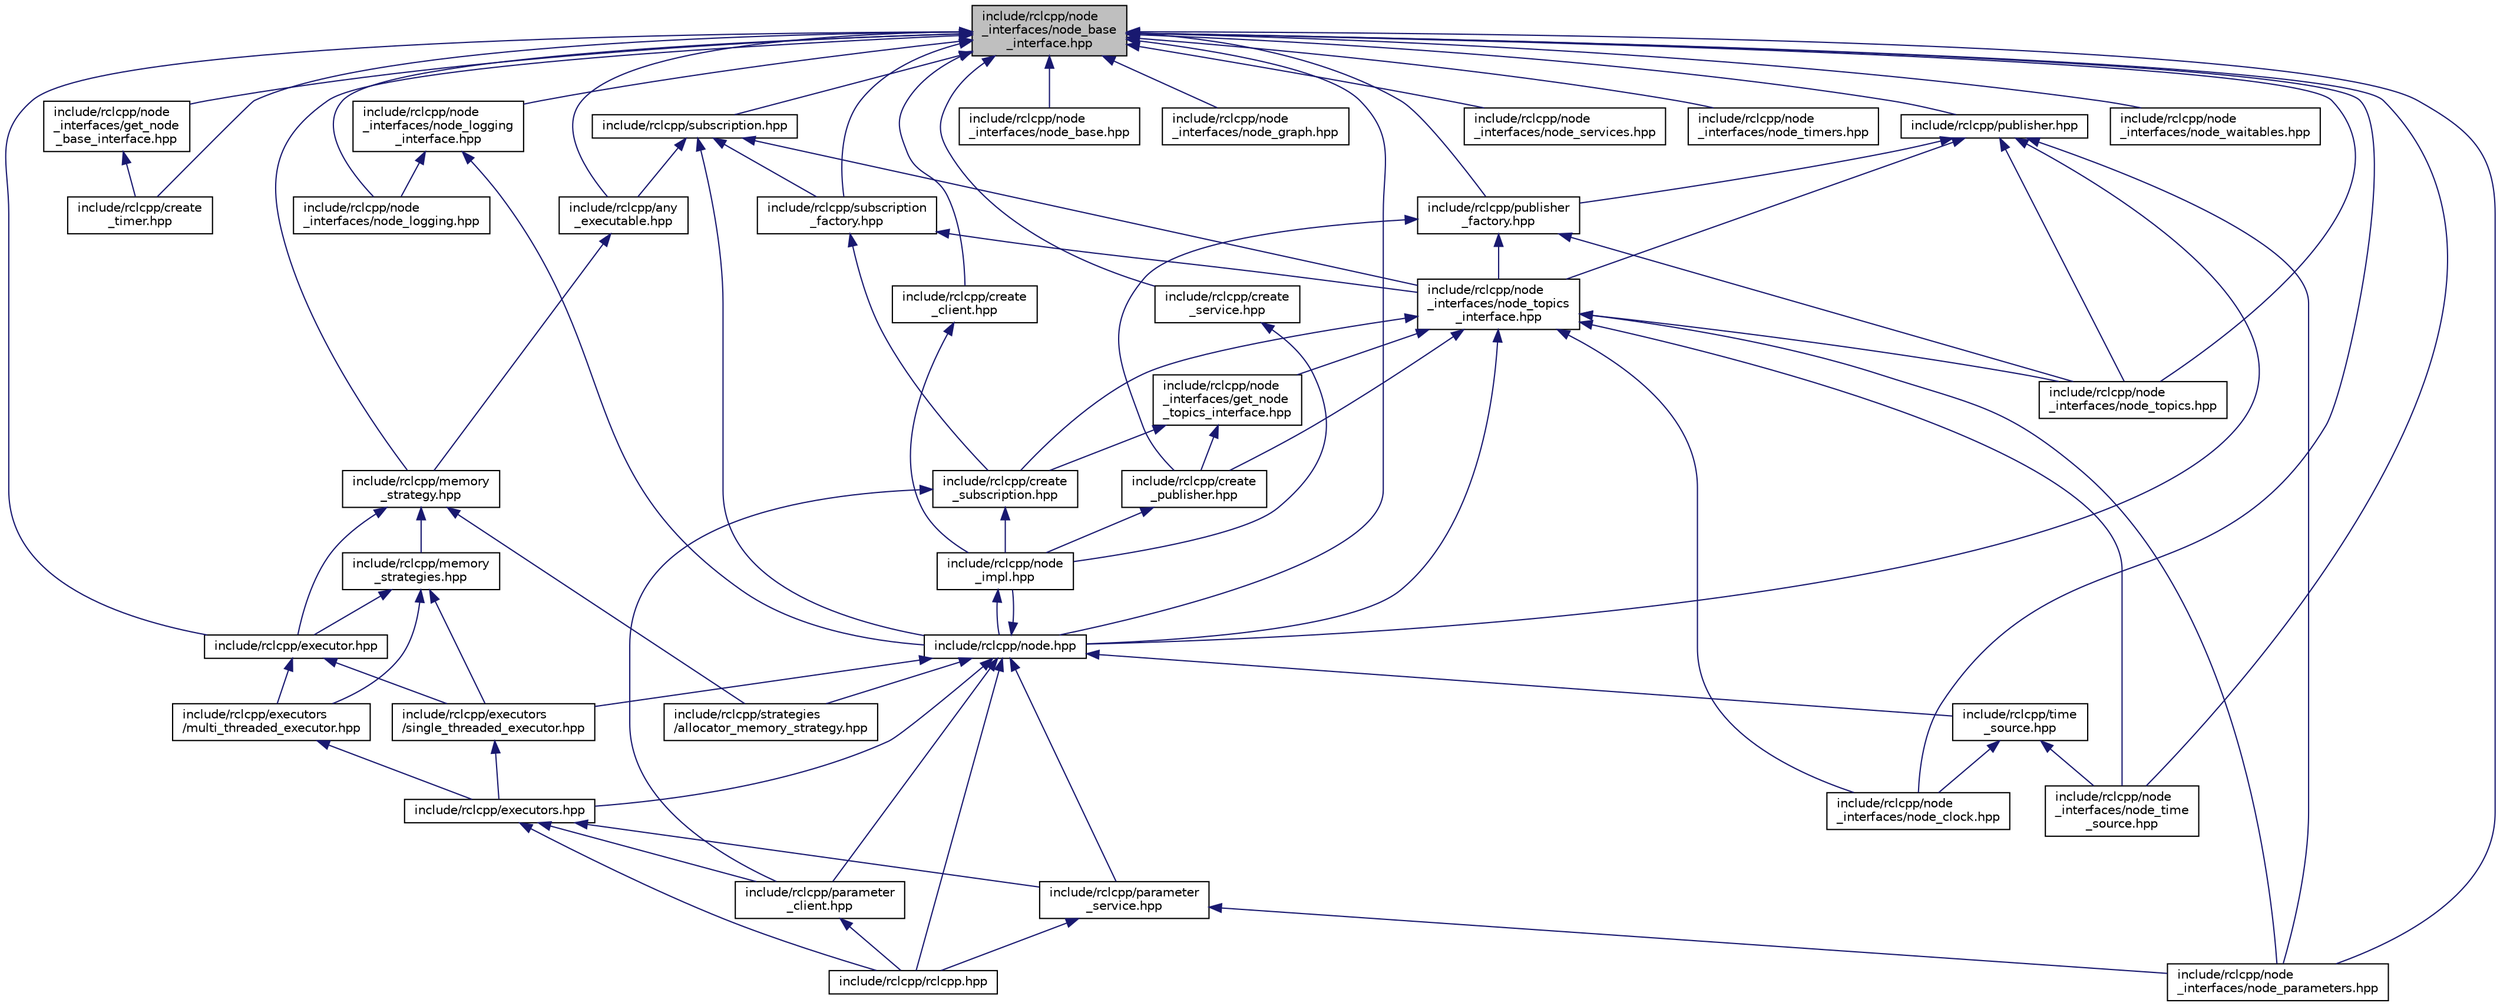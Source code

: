 digraph "include/rclcpp/node_interfaces/node_base_interface.hpp"
{
  edge [fontname="Helvetica",fontsize="10",labelfontname="Helvetica",labelfontsize="10"];
  node [fontname="Helvetica",fontsize="10",shape=record];
  Node123 [label="include/rclcpp/node\l_interfaces/node_base\l_interface.hpp",height=0.2,width=0.4,color="black", fillcolor="grey75", style="filled", fontcolor="black"];
  Node123 -> Node124 [dir="back",color="midnightblue",fontsize="10",style="solid",fontname="Helvetica"];
  Node124 [label="include/rclcpp/any\l_executable.hpp",height=0.2,width=0.4,color="black", fillcolor="white", style="filled",URL="$any__executable_8hpp.html"];
  Node124 -> Node125 [dir="back",color="midnightblue",fontsize="10",style="solid",fontname="Helvetica"];
  Node125 [label="include/rclcpp/memory\l_strategy.hpp",height=0.2,width=0.4,color="black", fillcolor="white", style="filled",URL="$memory__strategy_8hpp.html"];
  Node125 -> Node126 [dir="back",color="midnightblue",fontsize="10",style="solid",fontname="Helvetica"];
  Node126 [label="include/rclcpp/executor.hpp",height=0.2,width=0.4,color="black", fillcolor="white", style="filled",URL="$executor_8hpp.html"];
  Node126 -> Node127 [dir="back",color="midnightblue",fontsize="10",style="solid",fontname="Helvetica"];
  Node127 [label="include/rclcpp/executors\l/multi_threaded_executor.hpp",height=0.2,width=0.4,color="black", fillcolor="white", style="filled",URL="$multi__threaded__executor_8hpp.html"];
  Node127 -> Node128 [dir="back",color="midnightblue",fontsize="10",style="solid",fontname="Helvetica"];
  Node128 [label="include/rclcpp/executors.hpp",height=0.2,width=0.4,color="black", fillcolor="white", style="filled",URL="$executors_8hpp.html"];
  Node128 -> Node129 [dir="back",color="midnightblue",fontsize="10",style="solid",fontname="Helvetica"];
  Node129 [label="include/rclcpp/parameter\l_client.hpp",height=0.2,width=0.4,color="black", fillcolor="white", style="filled",URL="$parameter__client_8hpp.html"];
  Node129 -> Node130 [dir="back",color="midnightblue",fontsize="10",style="solid",fontname="Helvetica"];
  Node130 [label="include/rclcpp/rclcpp.hpp",height=0.2,width=0.4,color="black", fillcolor="white", style="filled",URL="$rclcpp_8hpp.html"];
  Node128 -> Node131 [dir="back",color="midnightblue",fontsize="10",style="solid",fontname="Helvetica"];
  Node131 [label="include/rclcpp/parameter\l_service.hpp",height=0.2,width=0.4,color="black", fillcolor="white", style="filled",URL="$parameter__service_8hpp.html"];
  Node131 -> Node132 [dir="back",color="midnightblue",fontsize="10",style="solid",fontname="Helvetica"];
  Node132 [label="include/rclcpp/node\l_interfaces/node_parameters.hpp",height=0.2,width=0.4,color="black", fillcolor="white", style="filled",URL="$node__parameters_8hpp.html"];
  Node131 -> Node130 [dir="back",color="midnightblue",fontsize="10",style="solid",fontname="Helvetica"];
  Node128 -> Node130 [dir="back",color="midnightblue",fontsize="10",style="solid",fontname="Helvetica"];
  Node126 -> Node133 [dir="back",color="midnightblue",fontsize="10",style="solid",fontname="Helvetica"];
  Node133 [label="include/rclcpp/executors\l/single_threaded_executor.hpp",height=0.2,width=0.4,color="black", fillcolor="white", style="filled",URL="$single__threaded__executor_8hpp.html"];
  Node133 -> Node128 [dir="back",color="midnightblue",fontsize="10",style="solid",fontname="Helvetica"];
  Node125 -> Node134 [dir="back",color="midnightblue",fontsize="10",style="solid",fontname="Helvetica"];
  Node134 [label="include/rclcpp/memory\l_strategies.hpp",height=0.2,width=0.4,color="black", fillcolor="white", style="filled",URL="$memory__strategies_8hpp.html"];
  Node134 -> Node126 [dir="back",color="midnightblue",fontsize="10",style="solid",fontname="Helvetica"];
  Node134 -> Node127 [dir="back",color="midnightblue",fontsize="10",style="solid",fontname="Helvetica"];
  Node134 -> Node133 [dir="back",color="midnightblue",fontsize="10",style="solid",fontname="Helvetica"];
  Node125 -> Node135 [dir="back",color="midnightblue",fontsize="10",style="solid",fontname="Helvetica"];
  Node135 [label="include/rclcpp/strategies\l/allocator_memory_strategy.hpp",height=0.2,width=0.4,color="black", fillcolor="white", style="filled",URL="$allocator__memory__strategy_8hpp.html"];
  Node123 -> Node136 [dir="back",color="midnightblue",fontsize="10",style="solid",fontname="Helvetica"];
  Node136 [label="include/rclcpp/create\l_client.hpp",height=0.2,width=0.4,color="black", fillcolor="white", style="filled",URL="$create__client_8hpp.html"];
  Node136 -> Node137 [dir="back",color="midnightblue",fontsize="10",style="solid",fontname="Helvetica"];
  Node137 [label="include/rclcpp/node\l_impl.hpp",height=0.2,width=0.4,color="black", fillcolor="white", style="filled",URL="$node__impl_8hpp.html"];
  Node137 -> Node138 [dir="back",color="midnightblue",fontsize="10",style="solid",fontname="Helvetica"];
  Node138 [label="include/rclcpp/node.hpp",height=0.2,width=0.4,color="black", fillcolor="white", style="filled",URL="$node_8hpp.html"];
  Node138 -> Node133 [dir="back",color="midnightblue",fontsize="10",style="solid",fontname="Helvetica"];
  Node138 -> Node128 [dir="back",color="midnightblue",fontsize="10",style="solid",fontname="Helvetica"];
  Node138 -> Node137 [dir="back",color="midnightblue",fontsize="10",style="solid",fontname="Helvetica"];
  Node138 -> Node129 [dir="back",color="midnightblue",fontsize="10",style="solid",fontname="Helvetica"];
  Node138 -> Node131 [dir="back",color="midnightblue",fontsize="10",style="solid",fontname="Helvetica"];
  Node138 -> Node130 [dir="back",color="midnightblue",fontsize="10",style="solid",fontname="Helvetica"];
  Node138 -> Node135 [dir="back",color="midnightblue",fontsize="10",style="solid",fontname="Helvetica"];
  Node138 -> Node139 [dir="back",color="midnightblue",fontsize="10",style="solid",fontname="Helvetica"];
  Node139 [label="include/rclcpp/time\l_source.hpp",height=0.2,width=0.4,color="black", fillcolor="white", style="filled",URL="$time__source_8hpp.html"];
  Node139 -> Node140 [dir="back",color="midnightblue",fontsize="10",style="solid",fontname="Helvetica"];
  Node140 [label="include/rclcpp/node\l_interfaces/node_clock.hpp",height=0.2,width=0.4,color="black", fillcolor="white", style="filled",URL="$node__clock_8hpp.html"];
  Node139 -> Node141 [dir="back",color="midnightblue",fontsize="10",style="solid",fontname="Helvetica"];
  Node141 [label="include/rclcpp/node\l_interfaces/node_time\l_source.hpp",height=0.2,width=0.4,color="black", fillcolor="white", style="filled",URL="$node__time__source_8hpp.html"];
  Node123 -> Node142 [dir="back",color="midnightblue",fontsize="10",style="solid",fontname="Helvetica"];
  Node142 [label="include/rclcpp/create\l_service.hpp",height=0.2,width=0.4,color="black", fillcolor="white", style="filled",URL="$create__service_8hpp.html"];
  Node142 -> Node137 [dir="back",color="midnightblue",fontsize="10",style="solid",fontname="Helvetica"];
  Node123 -> Node143 [dir="back",color="midnightblue",fontsize="10",style="solid",fontname="Helvetica"];
  Node143 [label="include/rclcpp/create\l_timer.hpp",height=0.2,width=0.4,color="black", fillcolor="white", style="filled",URL="$create__timer_8hpp.html"];
  Node123 -> Node126 [dir="back",color="midnightblue",fontsize="10",style="solid",fontname="Helvetica"];
  Node123 -> Node125 [dir="back",color="midnightblue",fontsize="10",style="solid",fontname="Helvetica"];
  Node123 -> Node138 [dir="back",color="midnightblue",fontsize="10",style="solid",fontname="Helvetica"];
  Node123 -> Node144 [dir="back",color="midnightblue",fontsize="10",style="solid",fontname="Helvetica"];
  Node144 [label="include/rclcpp/node\l_interfaces/get_node\l_base_interface.hpp",height=0.2,width=0.4,color="black", fillcolor="white", style="filled",URL="$get__node__base__interface_8hpp.html"];
  Node144 -> Node143 [dir="back",color="midnightblue",fontsize="10",style="solid",fontname="Helvetica"];
  Node123 -> Node145 [dir="back",color="midnightblue",fontsize="10",style="solid",fontname="Helvetica"];
  Node145 [label="include/rclcpp/node\l_interfaces/node_base.hpp",height=0.2,width=0.4,color="black", fillcolor="white", style="filled",URL="$node__base_8hpp.html"];
  Node123 -> Node140 [dir="back",color="midnightblue",fontsize="10",style="solid",fontname="Helvetica"];
  Node123 -> Node146 [dir="back",color="midnightblue",fontsize="10",style="solid",fontname="Helvetica"];
  Node146 [label="include/rclcpp/node\l_interfaces/node_graph.hpp",height=0.2,width=0.4,color="black", fillcolor="white", style="filled",URL="$node__graph_8hpp.html"];
  Node123 -> Node147 [dir="back",color="midnightblue",fontsize="10",style="solid",fontname="Helvetica"];
  Node147 [label="include/rclcpp/node\l_interfaces/node_logging.hpp",height=0.2,width=0.4,color="black", fillcolor="white", style="filled",URL="$node__logging_8hpp.html"];
  Node123 -> Node148 [dir="back",color="midnightblue",fontsize="10",style="solid",fontname="Helvetica"];
  Node148 [label="include/rclcpp/node\l_interfaces/node_logging\l_interface.hpp",height=0.2,width=0.4,color="black", fillcolor="white", style="filled",URL="$node__logging__interface_8hpp.html"];
  Node148 -> Node138 [dir="back",color="midnightblue",fontsize="10",style="solid",fontname="Helvetica"];
  Node148 -> Node147 [dir="back",color="midnightblue",fontsize="10",style="solid",fontname="Helvetica"];
  Node123 -> Node132 [dir="back",color="midnightblue",fontsize="10",style="solid",fontname="Helvetica"];
  Node123 -> Node149 [dir="back",color="midnightblue",fontsize="10",style="solid",fontname="Helvetica"];
  Node149 [label="include/rclcpp/node\l_interfaces/node_services.hpp",height=0.2,width=0.4,color="black", fillcolor="white", style="filled",URL="$node__services_8hpp.html"];
  Node123 -> Node141 [dir="back",color="midnightblue",fontsize="10",style="solid",fontname="Helvetica"];
  Node123 -> Node150 [dir="back",color="midnightblue",fontsize="10",style="solid",fontname="Helvetica"];
  Node150 [label="include/rclcpp/node\l_interfaces/node_timers.hpp",height=0.2,width=0.4,color="black", fillcolor="white", style="filled",URL="$node__timers_8hpp.html"];
  Node123 -> Node151 [dir="back",color="midnightblue",fontsize="10",style="solid",fontname="Helvetica"];
  Node151 [label="include/rclcpp/node\l_interfaces/node_topics.hpp",height=0.2,width=0.4,color="black", fillcolor="white", style="filled",URL="$node__topics_8hpp.html"];
  Node123 -> Node152 [dir="back",color="midnightblue",fontsize="10",style="solid",fontname="Helvetica"];
  Node152 [label="include/rclcpp/node\l_interfaces/node_waitables.hpp",height=0.2,width=0.4,color="black", fillcolor="white", style="filled",URL="$node__waitables_8hpp.html"];
  Node123 -> Node153 [dir="back",color="midnightblue",fontsize="10",style="solid",fontname="Helvetica"];
  Node153 [label="include/rclcpp/publisher.hpp",height=0.2,width=0.4,color="black", fillcolor="white", style="filled",URL="$publisher_8hpp.html"];
  Node153 -> Node138 [dir="back",color="midnightblue",fontsize="10",style="solid",fontname="Helvetica"];
  Node153 -> Node132 [dir="back",color="midnightblue",fontsize="10",style="solid",fontname="Helvetica"];
  Node153 -> Node151 [dir="back",color="midnightblue",fontsize="10",style="solid",fontname="Helvetica"];
  Node153 -> Node154 [dir="back",color="midnightblue",fontsize="10",style="solid",fontname="Helvetica"];
  Node154 [label="include/rclcpp/node\l_interfaces/node_topics\l_interface.hpp",height=0.2,width=0.4,color="black", fillcolor="white", style="filled",URL="$node__topics__interface_8hpp.html"];
  Node154 -> Node155 [dir="back",color="midnightblue",fontsize="10",style="solid",fontname="Helvetica"];
  Node155 [label="include/rclcpp/create\l_publisher.hpp",height=0.2,width=0.4,color="black", fillcolor="white", style="filled",URL="$create__publisher_8hpp.html"];
  Node155 -> Node137 [dir="back",color="midnightblue",fontsize="10",style="solid",fontname="Helvetica"];
  Node154 -> Node156 [dir="back",color="midnightblue",fontsize="10",style="solid",fontname="Helvetica"];
  Node156 [label="include/rclcpp/create\l_subscription.hpp",height=0.2,width=0.4,color="black", fillcolor="white", style="filled",URL="$create__subscription_8hpp.html"];
  Node156 -> Node137 [dir="back",color="midnightblue",fontsize="10",style="solid",fontname="Helvetica"];
  Node156 -> Node129 [dir="back",color="midnightblue",fontsize="10",style="solid",fontname="Helvetica"];
  Node154 -> Node138 [dir="back",color="midnightblue",fontsize="10",style="solid",fontname="Helvetica"];
  Node154 -> Node157 [dir="back",color="midnightblue",fontsize="10",style="solid",fontname="Helvetica"];
  Node157 [label="include/rclcpp/node\l_interfaces/get_node\l_topics_interface.hpp",height=0.2,width=0.4,color="black", fillcolor="white", style="filled",URL="$get__node__topics__interface_8hpp.html"];
  Node157 -> Node155 [dir="back",color="midnightblue",fontsize="10",style="solid",fontname="Helvetica"];
  Node157 -> Node156 [dir="back",color="midnightblue",fontsize="10",style="solid",fontname="Helvetica"];
  Node154 -> Node140 [dir="back",color="midnightblue",fontsize="10",style="solid",fontname="Helvetica"];
  Node154 -> Node132 [dir="back",color="midnightblue",fontsize="10",style="solid",fontname="Helvetica"];
  Node154 -> Node141 [dir="back",color="midnightblue",fontsize="10",style="solid",fontname="Helvetica"];
  Node154 -> Node151 [dir="back",color="midnightblue",fontsize="10",style="solid",fontname="Helvetica"];
  Node153 -> Node158 [dir="back",color="midnightblue",fontsize="10",style="solid",fontname="Helvetica"];
  Node158 [label="include/rclcpp/publisher\l_factory.hpp",height=0.2,width=0.4,color="black", fillcolor="white", style="filled",URL="$publisher__factory_8hpp.html"];
  Node158 -> Node155 [dir="back",color="midnightblue",fontsize="10",style="solid",fontname="Helvetica"];
  Node158 -> Node151 [dir="back",color="midnightblue",fontsize="10",style="solid",fontname="Helvetica"];
  Node158 -> Node154 [dir="back",color="midnightblue",fontsize="10",style="solid",fontname="Helvetica"];
  Node123 -> Node158 [dir="back",color="midnightblue",fontsize="10",style="solid",fontname="Helvetica"];
  Node123 -> Node159 [dir="back",color="midnightblue",fontsize="10",style="solid",fontname="Helvetica"];
  Node159 [label="include/rclcpp/subscription.hpp",height=0.2,width=0.4,color="black", fillcolor="white", style="filled",URL="$subscription_8hpp.html"];
  Node159 -> Node124 [dir="back",color="midnightblue",fontsize="10",style="solid",fontname="Helvetica"];
  Node159 -> Node138 [dir="back",color="midnightblue",fontsize="10",style="solid",fontname="Helvetica"];
  Node159 -> Node154 [dir="back",color="midnightblue",fontsize="10",style="solid",fontname="Helvetica"];
  Node159 -> Node160 [dir="back",color="midnightblue",fontsize="10",style="solid",fontname="Helvetica"];
  Node160 [label="include/rclcpp/subscription\l_factory.hpp",height=0.2,width=0.4,color="black", fillcolor="white", style="filled",URL="$subscription__factory_8hpp.html"];
  Node160 -> Node156 [dir="back",color="midnightblue",fontsize="10",style="solid",fontname="Helvetica"];
  Node160 -> Node154 [dir="back",color="midnightblue",fontsize="10",style="solid",fontname="Helvetica"];
  Node123 -> Node160 [dir="back",color="midnightblue",fontsize="10",style="solid",fontname="Helvetica"];
}
